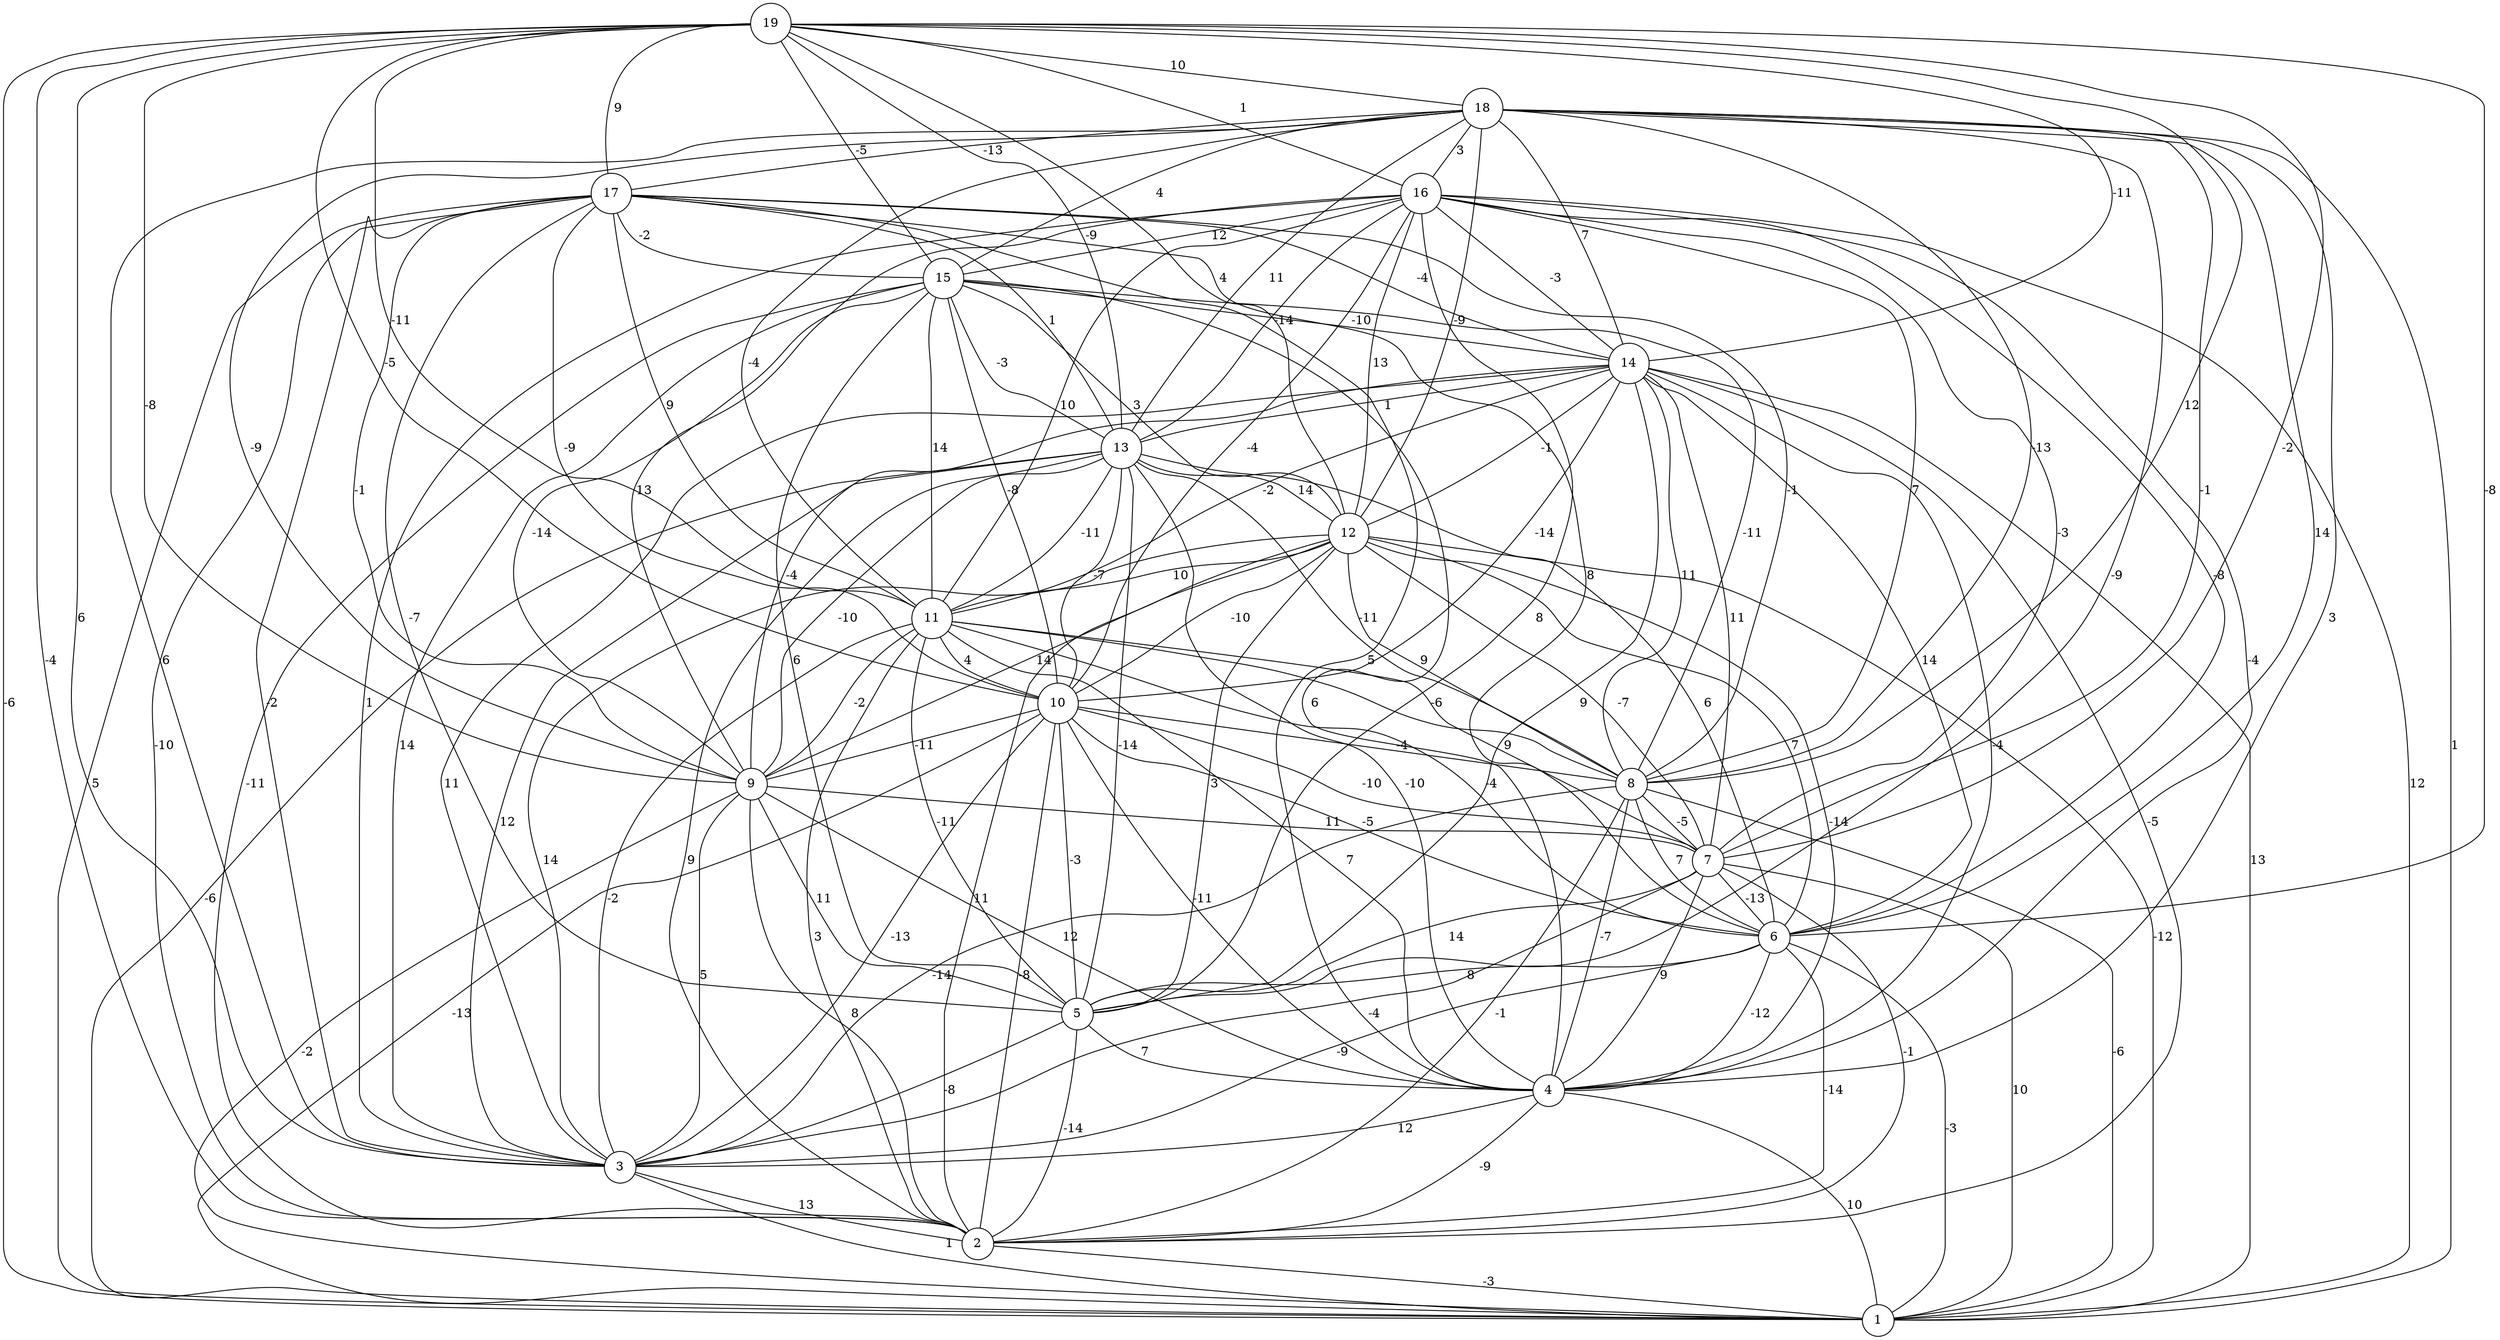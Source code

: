 graph { 
	 fontname="Helvetica,Arial,sans-serif" 
	 node [shape = circle]; 
	 19 -- 1 [label = "-6"];
	 19 -- 2 [label = "-4"];
	 19 -- 3 [label = "6"];
	 19 -- 6 [label = "-8"];
	 19 -- 7 [label = "-2"];
	 19 -- 8 [label = "12"];
	 19 -- 9 [label = "-8"];
	 19 -- 10 [label = "-5"];
	 19 -- 11 [label = "-11"];
	 19 -- 12 [label = "4"];
	 19 -- 13 [label = "-9"];
	 19 -- 14 [label = "-11"];
	 19 -- 15 [label = "-5"];
	 19 -- 16 [label = "1"];
	 19 -- 17 [label = "9"];
	 19 -- 18 [label = "10"];
	 18 -- 1 [label = "1"];
	 18 -- 3 [label = "6"];
	 18 -- 4 [label = "3"];
	 18 -- 5 [label = "-9"];
	 18 -- 6 [label = "14"];
	 18 -- 7 [label = "-1"];
	 18 -- 8 [label = "-13"];
	 18 -- 9 [label = "-9"];
	 18 -- 11 [label = "-4"];
	 18 -- 12 [label = "-9"];
	 18 -- 13 [label = "11"];
	 18 -- 14 [label = "7"];
	 18 -- 15 [label = "4"];
	 18 -- 16 [label = "3"];
	 18 -- 17 [label = "-13"];
	 17 -- 1 [label = "5"];
	 17 -- 2 [label = "-10"];
	 17 -- 3 [label = "-2"];
	 17 -- 4 [label = "5"];
	 17 -- 5 [label = "-7"];
	 17 -- 6 [label = "8"];
	 17 -- 8 [label = "-1"];
	 17 -- 9 [label = "-1"];
	 17 -- 10 [label = "-9"];
	 17 -- 11 [label = "9"];
	 17 -- 13 [label = "1"];
	 17 -- 14 [label = "-4"];
	 17 -- 15 [label = "-2"];
	 16 -- 1 [label = "12"];
	 16 -- 3 [label = "1"];
	 16 -- 4 [label = "-4"];
	 16 -- 5 [label = "8"];
	 16 -- 6 [label = "-8"];
	 16 -- 7 [label = "-3"];
	 16 -- 8 [label = "7"];
	 16 -- 9 [label = "13"];
	 16 -- 10 [label = "-4"];
	 16 -- 11 [label = "10"];
	 16 -- 12 [label = "13"];
	 16 -- 13 [label = "-14"];
	 16 -- 14 [label = "-3"];
	 16 -- 15 [label = "12"];
	 15 -- 2 [label = "-11"];
	 15 -- 3 [label = "14"];
	 15 -- 4 [label = "6"];
	 15 -- 5 [label = "6"];
	 15 -- 8 [label = "-11"];
	 15 -- 9 [label = "-14"];
	 15 -- 10 [label = "-8"];
	 15 -- 11 [label = "14"];
	 15 -- 12 [label = "3"];
	 15 -- 13 [label = "-3"];
	 15 -- 14 [label = "-10"];
	 14 -- 1 [label = "13"];
	 14 -- 2 [label = "-5"];
	 14 -- 3 [label = "11"];
	 14 -- 4 [label = "-4"];
	 14 -- 5 [label = "9"];
	 14 -- 6 [label = "14"];
	 14 -- 7 [label = "11"];
	 14 -- 8 [label = "11"];
	 14 -- 9 [label = "-4"];
	 14 -- 10 [label = "-14"];
	 14 -- 11 [label = "-2"];
	 14 -- 12 [label = "-1"];
	 14 -- 13 [label = "1"];
	 13 -- 1 [label = "-6"];
	 13 -- 2 [label = "9"];
	 13 -- 3 [label = "12"];
	 13 -- 4 [label = "-10"];
	 13 -- 5 [label = "-14"];
	 13 -- 6 [label = "6"];
	 13 -- 8 [label = "-11"];
	 13 -- 9 [label = "-10"];
	 13 -- 10 [label = "-7"];
	 13 -- 11 [label = "-11"];
	 13 -- 12 [label = "14"];
	 12 -- 1 [label = "-12"];
	 12 -- 2 [label = "11"];
	 12 -- 3 [label = "14"];
	 12 -- 4 [label = "-14"];
	 12 -- 5 [label = "3"];
	 12 -- 6 [label = "7"];
	 12 -- 7 [label = "-7"];
	 12 -- 8 [label = "9"];
	 12 -- 9 [label = "14"];
	 12 -- 10 [label = "-10"];
	 12 -- 11 [label = "10"];
	 11 -- 2 [label = "3"];
	 11 -- 3 [label = "-2"];
	 11 -- 4 [label = "7"];
	 11 -- 5 [label = "-11"];
	 11 -- 6 [label = "-4"];
	 11 -- 7 [label = "9"];
	 11 -- 8 [label = "-6"];
	 11 -- 9 [label = "-2"];
	 11 -- 10 [label = "4"];
	 10 -- 1 [label = "-13"];
	 10 -- 2 [label = "-8"];
	 10 -- 3 [label = "-13"];
	 10 -- 4 [label = "-11"];
	 10 -- 5 [label = "-3"];
	 10 -- 6 [label = "-5"];
	 10 -- 7 [label = "-10"];
	 10 -- 8 [label = "-4"];
	 10 -- 9 [label = "-11"];
	 9 -- 1 [label = "-2"];
	 9 -- 2 [label = "8"];
	 9 -- 3 [label = "5"];
	 9 -- 4 [label = "12"];
	 9 -- 5 [label = "11"];
	 9 -- 7 [label = "11"];
	 8 -- 1 [label = "-6"];
	 8 -- 2 [label = "-1"];
	 8 -- 3 [label = "-14"];
	 8 -- 4 [label = "-7"];
	 8 -- 6 [label = "7"];
	 8 -- 7 [label = "-5"];
	 7 -- 1 [label = "10"];
	 7 -- 2 [label = "-1"];
	 7 -- 3 [label = "-4"];
	 7 -- 4 [label = "9"];
	 7 -- 5 [label = "14"];
	 7 -- 6 [label = "-13"];
	 6 -- 1 [label = "-3"];
	 6 -- 2 [label = "-14"];
	 6 -- 3 [label = "-9"];
	 6 -- 4 [label = "-12"];
	 6 -- 5 [label = "8"];
	 5 -- 2 [label = "-14"];
	 5 -- 3 [label = "-8"];
	 5 -- 4 [label = "7"];
	 4 -- 1 [label = "10"];
	 4 -- 2 [label = "-9"];
	 4 -- 3 [label = "12"];
	 3 -- 1 [label = "1"];
	 3 -- 2 [label = "13"];
	 2 -- 1 [label = "-3"];
	 1;
	 2;
	 3;
	 4;
	 5;
	 6;
	 7;
	 8;
	 9;
	 10;
	 11;
	 12;
	 13;
	 14;
	 15;
	 16;
	 17;
	 18;
	 19;
}
